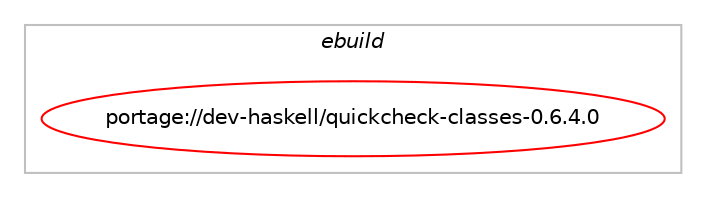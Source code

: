 digraph prolog {

# *************
# Graph options
# *************

newrank=true;
concentrate=true;
compound=true;
graph [rankdir=LR,fontname=Helvetica,fontsize=10,ranksep=1.5];#, ranksep=2.5, nodesep=0.2];
edge  [arrowhead=vee];
node  [fontname=Helvetica,fontsize=10];

# **********
# The ebuild
# **********

subgraph cluster_leftcol {
color=gray;
label=<<i>ebuild</i>>;
id [label="portage://dev-haskell/quickcheck-classes-0.6.4.0", color=red, width=4, href="../dev-haskell/quickcheck-classes-0.6.4.0.svg"];
}

# ****************
# The dependencies
# ****************

subgraph cluster_midcol {
color=gray;
label=<<i>dependencies</i>>;
subgraph cluster_compile {
fillcolor="#eeeeee";
style=filled;
label=<<i>compile</i>>;
# *** BEGIN UNKNOWN DEPENDENCY TYPE (TODO) ***
# id -> equal(use_conditional_group(negative,unary-laws,portage://dev-haskell/quickcheck-classes-0.6.4.0,[use_conditional_group(negative,binary-laws,portage://dev-haskell/quickcheck-classes-0.6.4.0,[package_dependency(portage://dev-haskell/quickcheck-classes-0.6.4.0,install,no,dev-haskell,quickcheck,greaterequal,[2.7,,,2.7],any_same_slot,[use(optenable(profile),none)])])]))
# *** END UNKNOWN DEPENDENCY TYPE (TODO) ***

# *** BEGIN UNKNOWN DEPENDENCY TYPE (TODO) ***
# id -> equal(use_conditional_group(positive,aeson,portage://dev-haskell/quickcheck-classes-0.6.4.0,[package_dependency(portage://dev-haskell/quickcheck-classes-0.6.4.0,install,no,dev-haskell,aeson,greaterequal,[0.9,,,0.9],any_same_slot,[use(optenable(profile),none)])]))
# *** END UNKNOWN DEPENDENCY TYPE (TODO) ***

# *** BEGIN UNKNOWN DEPENDENCY TYPE (TODO) ***
# id -> equal(use_conditional_group(positive,binary-laws,portage://dev-haskell/quickcheck-classes-0.6.4.0,[package_dependency(portage://dev-haskell/quickcheck-classes-0.6.4.0,install,no,dev-haskell,quickcheck,greaterequal,[2.10.0,,,2.10.0],any_same_slot,[use(optenable(profile),none)])]))
# *** END UNKNOWN DEPENDENCY TYPE (TODO) ***

# *** BEGIN UNKNOWN DEPENDENCY TYPE (TODO) ***
# id -> equal(use_conditional_group(positive,hscolour,portage://dev-haskell/quickcheck-classes-0.6.4.0,[package_dependency(portage://dev-haskell/quickcheck-classes-0.6.4.0,install,no,dev-haskell,hscolour,none,[,,],[],[])]))
# *** END UNKNOWN DEPENDENCY TYPE (TODO) ***

# *** BEGIN UNKNOWN DEPENDENCY TYPE (TODO) ***
# id -> equal(use_conditional_group(positive,semigroupoids,portage://dev-haskell/quickcheck-classes-0.6.4.0,[package_dependency(portage://dev-haskell/quickcheck-classes-0.6.4.0,install,no,dev-haskell,semigroupoids,none,[,,],any_same_slot,[use(optenable(profile),none)])]))
# *** END UNKNOWN DEPENDENCY TYPE (TODO) ***

# *** BEGIN UNKNOWN DEPENDENCY TYPE (TODO) ***
# id -> equal(use_conditional_group(positive,semirings,portage://dev-haskell/quickcheck-classes-0.6.4.0,[package_dependency(portage://dev-haskell/quickcheck-classes-0.6.4.0,install,no,dev-haskell,semirings,greaterequal,[0.4.2,,,0.4.2],any_same_slot,[use(optenable(profile),none)])]))
# *** END UNKNOWN DEPENDENCY TYPE (TODO) ***

# *** BEGIN UNKNOWN DEPENDENCY TYPE (TODO) ***
# id -> equal(use_conditional_group(positive,test,portage://dev-haskell/quickcheck-classes-0.6.4.0,[package_dependency(portage://dev-haskell/quickcheck-classes-0.6.4.0,install,no,dev-haskell,base-orphans,greaterequal,[0.5,,,0.5],[],[]),package_dependency(portage://dev-haskell/quickcheck-classes-0.6.4.0,install,no,dev-haskell,tasty,none,[,,],[],[]),package_dependency(portage://dev-haskell/quickcheck-classes-0.6.4.0,install,no,dev-haskell,tasty-quickcheck,none,[,,],[],[]),use_conditional_group(negative,vector,portage://dev-haskell/quickcheck-classes-0.6.4.0,[package_dependency(portage://dev-haskell/quickcheck-classes-0.6.4.0,install,no,dev-haskell,vector,none,[,,],[],[])])]))
# *** END UNKNOWN DEPENDENCY TYPE (TODO) ***

# *** BEGIN UNKNOWN DEPENDENCY TYPE (TODO) ***
# id -> equal(use_conditional_group(positive,unary-laws,portage://dev-haskell/quickcheck-classes-0.6.4.0,[package_dependency(portage://dev-haskell/quickcheck-classes-0.6.4.0,install,no,dev-haskell,quickcheck,greaterequal,[2.10.0,,,2.10.0],any_same_slot,[use(optenable(profile),none)])]))
# *** END UNKNOWN DEPENDENCY TYPE (TODO) ***

# *** BEGIN UNKNOWN DEPENDENCY TYPE (TODO) ***
# id -> equal(use_conditional_group(positive,vector,portage://dev-haskell/quickcheck-classes-0.6.4.0,[package_dependency(portage://dev-haskell/quickcheck-classes-0.6.4.0,install,no,dev-haskell,vector,greaterequal,[0.12,,,0.12],any_same_slot,[use(optenable(profile),none)])]))
# *** END UNKNOWN DEPENDENCY TYPE (TODO) ***

# *** BEGIN UNKNOWN DEPENDENCY TYPE (TODO) ***
# id -> equal(package_dependency(portage://dev-haskell/quickcheck-classes-0.6.4.0,install,no,dev-haskell,base-orphans,greaterequal,[0.1,,,0.1],any_same_slot,[use(optenable(profile),none)]))
# *** END UNKNOWN DEPENDENCY TYPE (TODO) ***

# *** BEGIN UNKNOWN DEPENDENCY TYPE (TODO) ***
# id -> equal(package_dependency(portage://dev-haskell/quickcheck-classes-0.6.4.0,install,no,dev-haskell,bifunctors,none,[,,],any_same_slot,[use(optenable(profile),none)]))
# *** END UNKNOWN DEPENDENCY TYPE (TODO) ***

# *** BEGIN UNKNOWN DEPENDENCY TYPE (TODO) ***
# id -> equal(package_dependency(portage://dev-haskell/quickcheck-classes-0.6.4.0,install,no,dev-haskell,cabal,greaterequal,[1.24.0.0,,,1.24.0.0],[],[]))
# *** END UNKNOWN DEPENDENCY TYPE (TODO) ***

# *** BEGIN UNKNOWN DEPENDENCY TYPE (TODO) ***
# id -> equal(package_dependency(portage://dev-haskell/quickcheck-classes-0.6.4.0,install,no,dev-haskell,contravariant,none,[,,],any_same_slot,[use(optenable(profile),none)]))
# *** END UNKNOWN DEPENDENCY TYPE (TODO) ***

# *** BEGIN UNKNOWN DEPENDENCY TYPE (TODO) ***
# id -> equal(package_dependency(portage://dev-haskell/quickcheck-classes-0.6.4.0,install,no,dev-haskell,fail,none,[,,],any_same_slot,[use(optenable(profile),none)]))
# *** END UNKNOWN DEPENDENCY TYPE (TODO) ***

# *** BEGIN UNKNOWN DEPENDENCY TYPE (TODO) ***
# id -> equal(package_dependency(portage://dev-haskell/quickcheck-classes-0.6.4.0,install,no,dev-haskell,primitive,greaterequal,[0.6.4,,,0.6.4],any_same_slot,[use(optenable(profile),none)]))
# *** END UNKNOWN DEPENDENCY TYPE (TODO) ***

# *** BEGIN UNKNOWN DEPENDENCY TYPE (TODO) ***
# id -> equal(package_dependency(portage://dev-haskell/quickcheck-classes-0.6.4.0,install,no,dev-haskell,primitive,smaller,[0.8,,,0.8],any_same_slot,[use(optenable(profile),none)]))
# *** END UNKNOWN DEPENDENCY TYPE (TODO) ***

# *** BEGIN UNKNOWN DEPENDENCY TYPE (TODO) ***
# id -> equal(package_dependency(portage://dev-haskell/quickcheck-classes-0.6.4.0,install,no,dev-haskell,primitive-addr,greaterequal,[0.1.0.2,,,0.1.0.2],any_same_slot,[use(optenable(profile),none)]))
# *** END UNKNOWN DEPENDENCY TYPE (TODO) ***

# *** BEGIN UNKNOWN DEPENDENCY TYPE (TODO) ***
# id -> equal(package_dependency(portage://dev-haskell/quickcheck-classes-0.6.4.0,install,no,dev-haskell,primitive-addr,smaller,[0.2,,,0.2],any_same_slot,[use(optenable(profile),none)]))
# *** END UNKNOWN DEPENDENCY TYPE (TODO) ***

# *** BEGIN UNKNOWN DEPENDENCY TYPE (TODO) ***
# id -> equal(package_dependency(portage://dev-haskell/quickcheck-classes-0.6.4.0,install,no,dev-haskell,quickcheck-classes-base,greaterequal,[0.6,,,0.6],any_same_slot,[use(optenable(profile),none)]))
# *** END UNKNOWN DEPENDENCY TYPE (TODO) ***

# *** BEGIN UNKNOWN DEPENDENCY TYPE (TODO) ***
# id -> equal(package_dependency(portage://dev-haskell/quickcheck-classes-0.6.4.0,install,no,dev-haskell,quickcheck-classes-base,smaller,[0.7,,,0.7],any_same_slot,[use(optenable(profile),none)]))
# *** END UNKNOWN DEPENDENCY TYPE (TODO) ***

# *** BEGIN UNKNOWN DEPENDENCY TYPE (TODO) ***
# id -> equal(package_dependency(portage://dev-haskell/quickcheck-classes-0.6.4.0,install,no,dev-haskell,semigroups,greaterequal,[0.17,,,0.17],any_same_slot,[use(optenable(profile),none)]))
# *** END UNKNOWN DEPENDENCY TYPE (TODO) ***

# *** BEGIN UNKNOWN DEPENDENCY TYPE (TODO) ***
# id -> equal(package_dependency(portage://dev-haskell/quickcheck-classes-0.6.4.0,install,no,dev-haskell,tagged,none,[,,],any_same_slot,[use(optenable(profile),none)]))
# *** END UNKNOWN DEPENDENCY TYPE (TODO) ***

# *** BEGIN UNKNOWN DEPENDENCY TYPE (TODO) ***
# id -> equal(package_dependency(portage://dev-haskell/quickcheck-classes-0.6.4.0,install,no,dev-lang,ghc,greaterequal,[8.0.1,,,8.0.1],any_same_slot,[]))
# *** END UNKNOWN DEPENDENCY TYPE (TODO) ***

}
subgraph cluster_compileandrun {
fillcolor="#eeeeee";
style=filled;
label=<<i>compile and run</i>>;
}
subgraph cluster_run {
fillcolor="#eeeeee";
style=filled;
label=<<i>run</i>>;
# *** BEGIN UNKNOWN DEPENDENCY TYPE (TODO) ***
# id -> equal(use_conditional_group(negative,unary-laws,portage://dev-haskell/quickcheck-classes-0.6.4.0,[use_conditional_group(negative,binary-laws,portage://dev-haskell/quickcheck-classes-0.6.4.0,[package_dependency(portage://dev-haskell/quickcheck-classes-0.6.4.0,run,no,dev-haskell,quickcheck,greaterequal,[2.7,,,2.7],any_same_slot,[use(optenable(profile),none)])])]))
# *** END UNKNOWN DEPENDENCY TYPE (TODO) ***

# *** BEGIN UNKNOWN DEPENDENCY TYPE (TODO) ***
# id -> equal(use_conditional_group(positive,aeson,portage://dev-haskell/quickcheck-classes-0.6.4.0,[package_dependency(portage://dev-haskell/quickcheck-classes-0.6.4.0,run,no,dev-haskell,aeson,greaterequal,[0.9,,,0.9],any_same_slot,[use(optenable(profile),none)])]))
# *** END UNKNOWN DEPENDENCY TYPE (TODO) ***

# *** BEGIN UNKNOWN DEPENDENCY TYPE (TODO) ***
# id -> equal(use_conditional_group(positive,binary-laws,portage://dev-haskell/quickcheck-classes-0.6.4.0,[package_dependency(portage://dev-haskell/quickcheck-classes-0.6.4.0,run,no,dev-haskell,quickcheck,greaterequal,[2.10.0,,,2.10.0],any_same_slot,[use(optenable(profile),none)])]))
# *** END UNKNOWN DEPENDENCY TYPE (TODO) ***

# *** BEGIN UNKNOWN DEPENDENCY TYPE (TODO) ***
# id -> equal(use_conditional_group(positive,semigroupoids,portage://dev-haskell/quickcheck-classes-0.6.4.0,[package_dependency(portage://dev-haskell/quickcheck-classes-0.6.4.0,run,no,dev-haskell,semigroupoids,none,[,,],any_same_slot,[use(optenable(profile),none)])]))
# *** END UNKNOWN DEPENDENCY TYPE (TODO) ***

# *** BEGIN UNKNOWN DEPENDENCY TYPE (TODO) ***
# id -> equal(use_conditional_group(positive,semirings,portage://dev-haskell/quickcheck-classes-0.6.4.0,[package_dependency(portage://dev-haskell/quickcheck-classes-0.6.4.0,run,no,dev-haskell,semirings,greaterequal,[0.4.2,,,0.4.2],any_same_slot,[use(optenable(profile),none)])]))
# *** END UNKNOWN DEPENDENCY TYPE (TODO) ***

# *** BEGIN UNKNOWN DEPENDENCY TYPE (TODO) ***
# id -> equal(use_conditional_group(positive,unary-laws,portage://dev-haskell/quickcheck-classes-0.6.4.0,[package_dependency(portage://dev-haskell/quickcheck-classes-0.6.4.0,run,no,dev-haskell,quickcheck,greaterequal,[2.10.0,,,2.10.0],any_same_slot,[use(optenable(profile),none)])]))
# *** END UNKNOWN DEPENDENCY TYPE (TODO) ***

# *** BEGIN UNKNOWN DEPENDENCY TYPE (TODO) ***
# id -> equal(use_conditional_group(positive,vector,portage://dev-haskell/quickcheck-classes-0.6.4.0,[package_dependency(portage://dev-haskell/quickcheck-classes-0.6.4.0,run,no,dev-haskell,vector,greaterequal,[0.12,,,0.12],any_same_slot,[use(optenable(profile),none)])]))
# *** END UNKNOWN DEPENDENCY TYPE (TODO) ***

# *** BEGIN UNKNOWN DEPENDENCY TYPE (TODO) ***
# id -> equal(package_dependency(portage://dev-haskell/quickcheck-classes-0.6.4.0,run,no,dev-haskell,base-orphans,greaterequal,[0.1,,,0.1],any_same_slot,[use(optenable(profile),none)]))
# *** END UNKNOWN DEPENDENCY TYPE (TODO) ***

# *** BEGIN UNKNOWN DEPENDENCY TYPE (TODO) ***
# id -> equal(package_dependency(portage://dev-haskell/quickcheck-classes-0.6.4.0,run,no,dev-haskell,bifunctors,none,[,,],any_same_slot,[use(optenable(profile),none)]))
# *** END UNKNOWN DEPENDENCY TYPE (TODO) ***

# *** BEGIN UNKNOWN DEPENDENCY TYPE (TODO) ***
# id -> equal(package_dependency(portage://dev-haskell/quickcheck-classes-0.6.4.0,run,no,dev-haskell,contravariant,none,[,,],any_same_slot,[use(optenable(profile),none)]))
# *** END UNKNOWN DEPENDENCY TYPE (TODO) ***

# *** BEGIN UNKNOWN DEPENDENCY TYPE (TODO) ***
# id -> equal(package_dependency(portage://dev-haskell/quickcheck-classes-0.6.4.0,run,no,dev-haskell,fail,none,[,,],any_same_slot,[use(optenable(profile),none)]))
# *** END UNKNOWN DEPENDENCY TYPE (TODO) ***

# *** BEGIN UNKNOWN DEPENDENCY TYPE (TODO) ***
# id -> equal(package_dependency(portage://dev-haskell/quickcheck-classes-0.6.4.0,run,no,dev-haskell,primitive,greaterequal,[0.6.4,,,0.6.4],any_same_slot,[use(optenable(profile),none)]))
# *** END UNKNOWN DEPENDENCY TYPE (TODO) ***

# *** BEGIN UNKNOWN DEPENDENCY TYPE (TODO) ***
# id -> equal(package_dependency(portage://dev-haskell/quickcheck-classes-0.6.4.0,run,no,dev-haskell,primitive,smaller,[0.8,,,0.8],any_same_slot,[use(optenable(profile),none)]))
# *** END UNKNOWN DEPENDENCY TYPE (TODO) ***

# *** BEGIN UNKNOWN DEPENDENCY TYPE (TODO) ***
# id -> equal(package_dependency(portage://dev-haskell/quickcheck-classes-0.6.4.0,run,no,dev-haskell,primitive-addr,greaterequal,[0.1.0.2,,,0.1.0.2],any_same_slot,[use(optenable(profile),none)]))
# *** END UNKNOWN DEPENDENCY TYPE (TODO) ***

# *** BEGIN UNKNOWN DEPENDENCY TYPE (TODO) ***
# id -> equal(package_dependency(portage://dev-haskell/quickcheck-classes-0.6.4.0,run,no,dev-haskell,primitive-addr,smaller,[0.2,,,0.2],any_same_slot,[use(optenable(profile),none)]))
# *** END UNKNOWN DEPENDENCY TYPE (TODO) ***

# *** BEGIN UNKNOWN DEPENDENCY TYPE (TODO) ***
# id -> equal(package_dependency(portage://dev-haskell/quickcheck-classes-0.6.4.0,run,no,dev-haskell,quickcheck-classes-base,greaterequal,[0.6,,,0.6],any_same_slot,[use(optenable(profile),none)]))
# *** END UNKNOWN DEPENDENCY TYPE (TODO) ***

# *** BEGIN UNKNOWN DEPENDENCY TYPE (TODO) ***
# id -> equal(package_dependency(portage://dev-haskell/quickcheck-classes-0.6.4.0,run,no,dev-haskell,quickcheck-classes-base,smaller,[0.7,,,0.7],any_same_slot,[use(optenable(profile),none)]))
# *** END UNKNOWN DEPENDENCY TYPE (TODO) ***

# *** BEGIN UNKNOWN DEPENDENCY TYPE (TODO) ***
# id -> equal(package_dependency(portage://dev-haskell/quickcheck-classes-0.6.4.0,run,no,dev-haskell,semigroups,greaterequal,[0.17,,,0.17],any_same_slot,[use(optenable(profile),none)]))
# *** END UNKNOWN DEPENDENCY TYPE (TODO) ***

# *** BEGIN UNKNOWN DEPENDENCY TYPE (TODO) ***
# id -> equal(package_dependency(portage://dev-haskell/quickcheck-classes-0.6.4.0,run,no,dev-haskell,tagged,none,[,,],any_same_slot,[use(optenable(profile),none)]))
# *** END UNKNOWN DEPENDENCY TYPE (TODO) ***

# *** BEGIN UNKNOWN DEPENDENCY TYPE (TODO) ***
# id -> equal(package_dependency(portage://dev-haskell/quickcheck-classes-0.6.4.0,run,no,dev-lang,ghc,greaterequal,[8.0.1,,,8.0.1],any_same_slot,[]))
# *** END UNKNOWN DEPENDENCY TYPE (TODO) ***

# *** BEGIN UNKNOWN DEPENDENCY TYPE (TODO) ***
# id -> equal(package_dependency(portage://dev-haskell/quickcheck-classes-0.6.4.0,run,no,dev-lang,ghc,none,[,,],any_same_slot,[use(optenable(profile),none)]))
# *** END UNKNOWN DEPENDENCY TYPE (TODO) ***

}
}

# **************
# The candidates
# **************

subgraph cluster_choices {
rank=same;
color=gray;
label=<<i>candidates</i>>;

}

}
